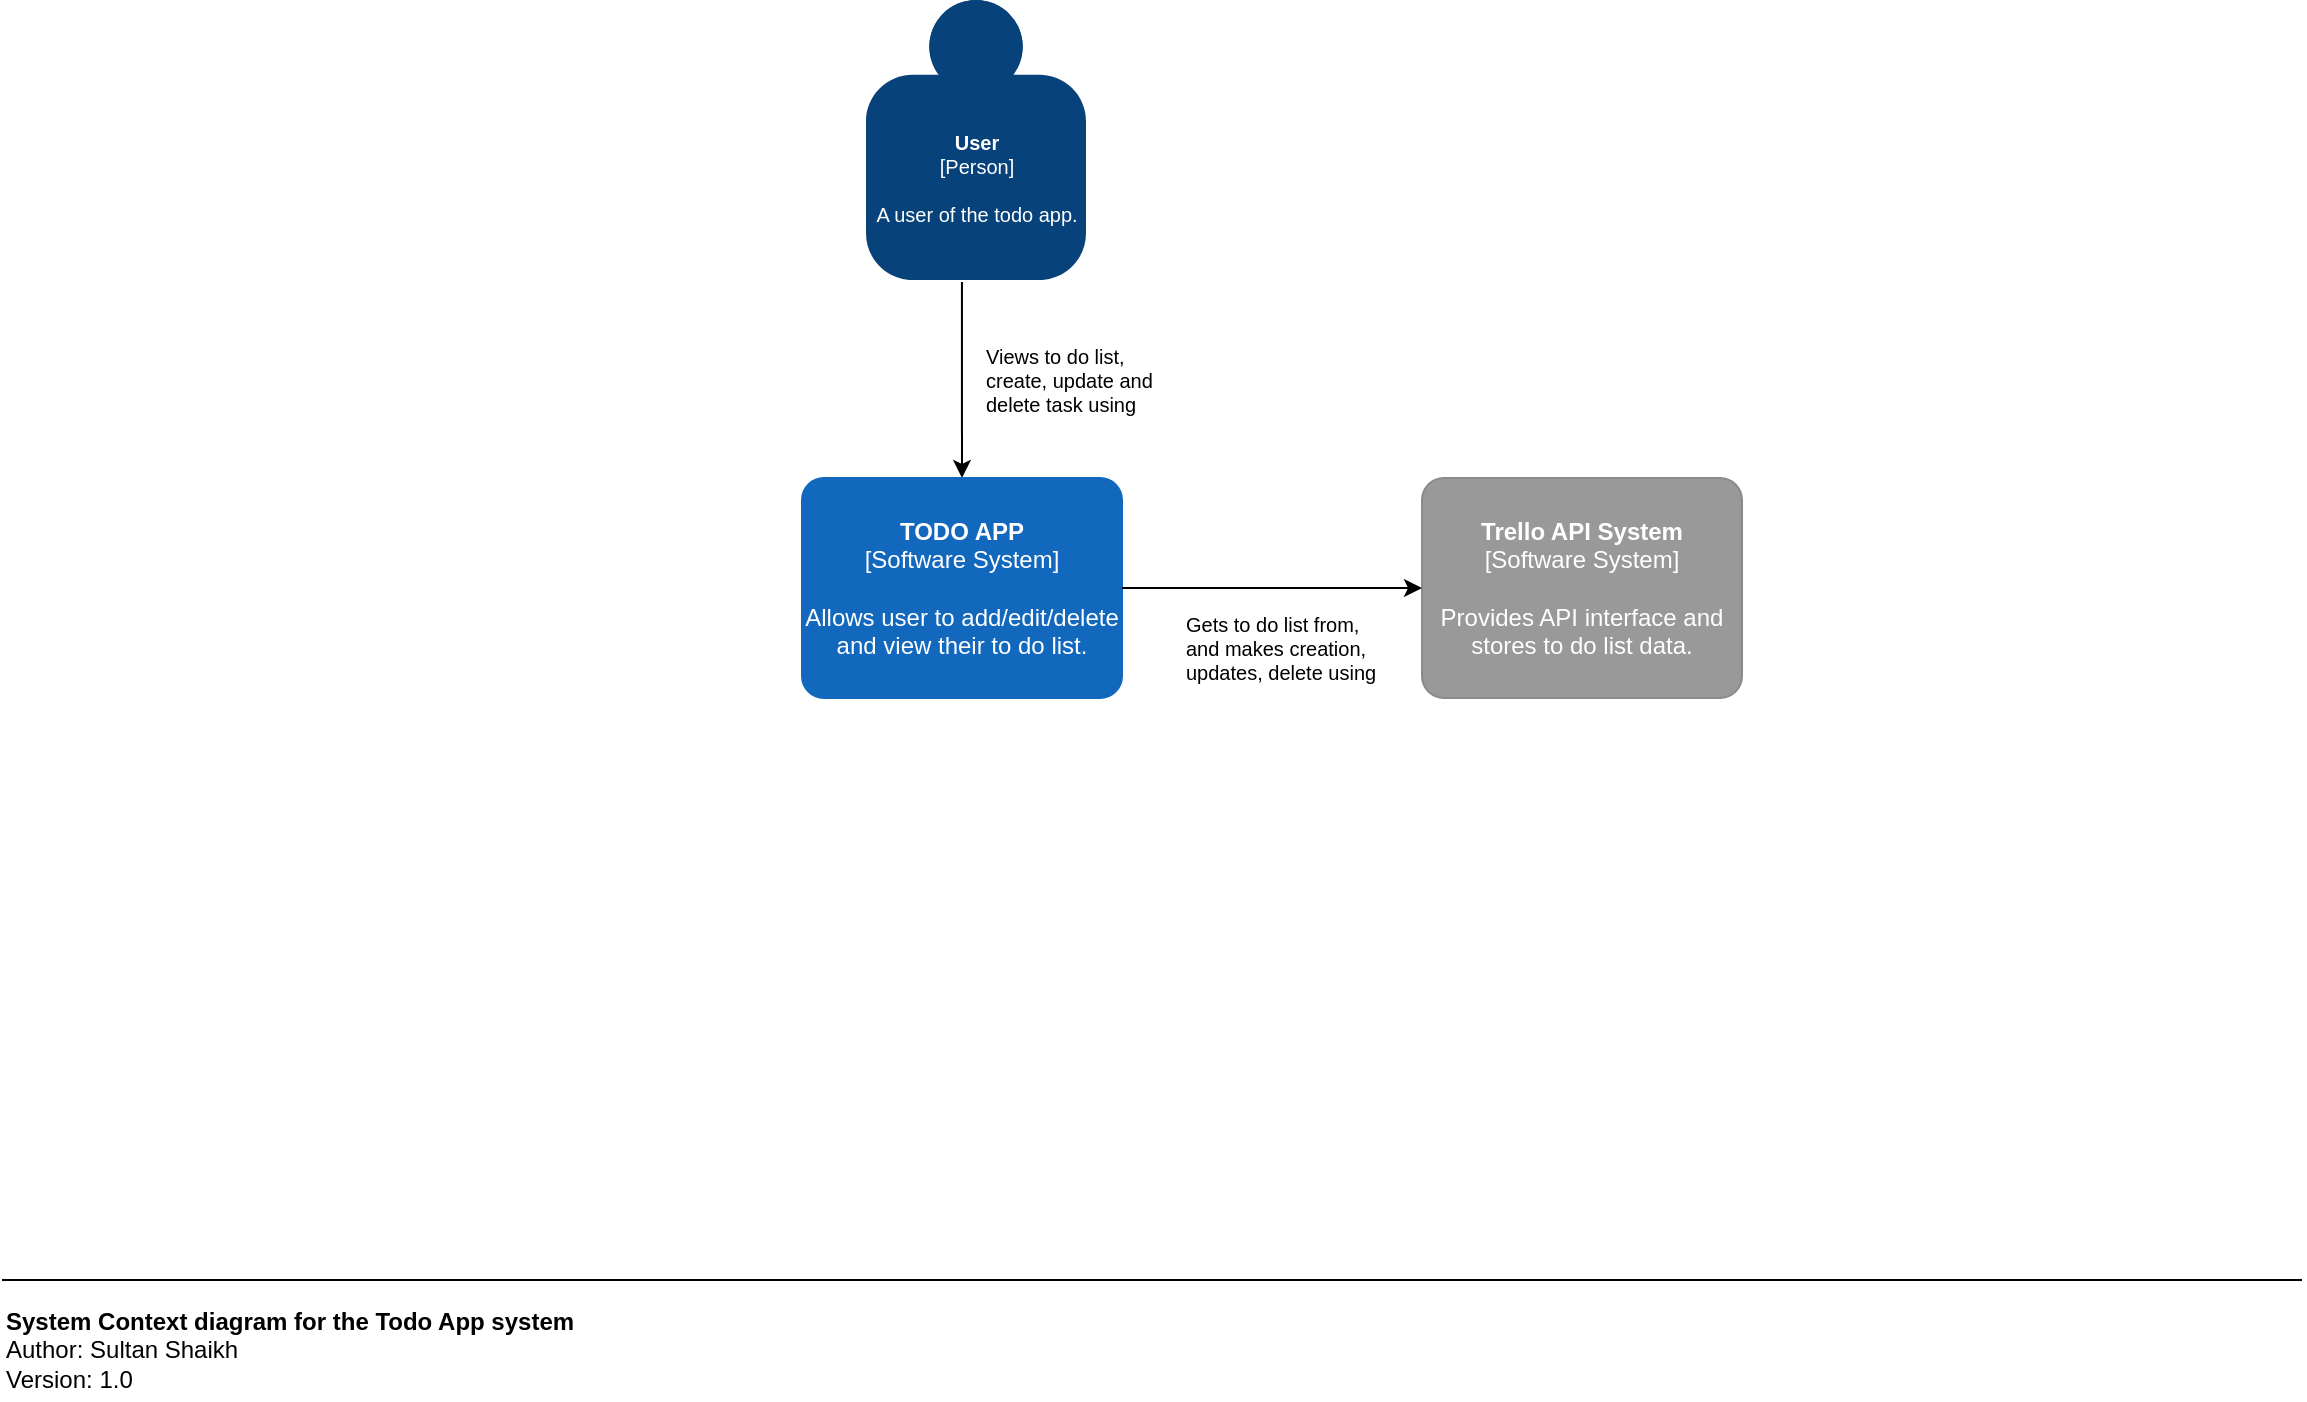 <mxfile version="14.9.2" type="device"><diagram id="kgpKYQtTHZ0yAKxKKP6v" name="Level 1"><mxGraphModel dx="1422" dy="794" grid="1" gridSize="10" guides="1" tooltips="1" connect="1" arrows="1" fold="1" page="1" pageScale="1" pageWidth="1169" pageHeight="827" background="none" math="0" shadow="0"><root><mxCell id="0"/><mxCell id="1" parent="0"/><mxCell id="WAOtAxg8hcei1gkuif1x-11" value="" style="endArrow=classic;html=1;fontSize=10;exitX=0.436;exitY=1.007;exitDx=0;exitDy=0;exitPerimeter=0;entryX=0.5;entryY=0;entryDx=0;entryDy=0;entryPerimeter=0;" edge="1" parent="1" source="WAOtAxg8hcei1gkuif1x-1" target="WAOtAxg8hcei1gkuif1x-2"><mxGeometry width="50" height="50" relative="1" as="geometry"><mxPoint x="150" y="400" as="sourcePoint"/><mxPoint x="488" y="350" as="targetPoint"/></mxGeometry></mxCell><object placeholders="1" c4Name="User" c4Type="Person" c4Description="A user of the todo app." label="&lt;b style=&quot;font-size: 10px;&quot;&gt;%c4Name%&lt;/b&gt;&lt;div style=&quot;font-size: 10px;&quot;&gt;[%c4Type%]&lt;/div&gt;&lt;br style=&quot;font-size: 10px;&quot;&gt;&lt;div style=&quot;font-size: 10px;&quot;&gt;%c4Description%&lt;/div&gt;" id="WAOtAxg8hcei1gkuif1x-1"><mxCell style="html=1;dashed=0;whitespace=wrap;fillColor=#08427b;strokeColor=none;fontColor=#ffffff;shape=mxgraph.c4.person;align=center;metaEdit=1;points=[[0.5,0,0],[1,0.5,0],[1,0.75,0],[0.75,1,0],[0.5,1,0],[0.25,1,0],[0,0.75,0],[0,0.5,0]];metaData={&quot;c4Type&quot;:{&quot;editable&quot;:false}};spacing=2;fontSize=10;" vertex="1" parent="1"><mxGeometry x="442" y="120" width="110.0" height="140" as="geometry"/></mxCell></object><object placeholders="1" c4Name="TODO APP" c4Type="Software System" c4Description="Allows user to add/edit/delete and view their to do list. " label="&lt;b&gt;%c4Name%&lt;/b&gt;&lt;div&gt;[%c4Type%]&lt;/div&gt;&lt;br&gt;&lt;div&gt;%c4Description%&lt;/div&gt;" id="WAOtAxg8hcei1gkuif1x-2"><mxCell style="rounded=1;whiteSpace=wrap;html=1;labelBackgroundColor=none;fillColor=#1168BD;fontColor=#ffffff;align=center;arcSize=10;strokeColor=#1168BD;metaEdit=1;metaData={&quot;c4Type&quot;:{&quot;editable&quot;:false}};points=[[0.25,0,0],[0.5,0,0],[0.75,0,0],[1,0.25,0],[1,0.5,0],[1,0.75,0],[0.75,1,0],[0.5,1,0],[0.25,1,0],[0,0.75,0],[0,0.5,0],[0,0.25,0]];" vertex="1" parent="1"><mxGeometry x="410" y="359" width="160" height="110.0" as="geometry"/></mxCell></object><object placeholders="1" c4Name="Trello API System" c4Type="Software System" c4Description="Provides API interface and stores to do list data." label="&lt;b&gt;%c4Name%&lt;/b&gt;&lt;div&gt;[%c4Type%]&lt;/div&gt;&lt;br&gt;&lt;div&gt;%c4Description%&lt;/div&gt;" id="WAOtAxg8hcei1gkuif1x-5"><mxCell style="rounded=1;whiteSpace=wrap;html=1;labelBackgroundColor=none;fillColor=#999999;fontColor=#ffffff;align=center;arcSize=10;strokeColor=#8A8A8A;metaEdit=1;metaData={&quot;c4Type&quot;:{&quot;editable&quot;:false}};points=[[0.25,0,0],[0.5,0,0],[0.75,0,0],[1,0.25,0],[1,0.5,0],[1,0.75,0],[0.75,1,0],[0.5,1,0],[0.25,1,0],[0,0.75,0],[0,0.5,0],[0,0.25,0]];" vertex="1" parent="1"><mxGeometry x="720" y="359" width="160" height="110.0" as="geometry"/></mxCell></object><mxCell id="WAOtAxg8hcei1gkuif1x-6" value="&lt;b&gt;System Context diagram for the Todo App system&lt;/b&gt;&lt;br&gt;Author: Sultan Shaikh&lt;br&gt;Version: 1.0" style="text;html=1;strokeColor=none;fillColor=none;align=left;verticalAlign=middle;whiteSpace=wrap;rounded=0;labelBorderColor=none;" vertex="1" parent="1"><mxGeometry x="10" y="770" width="350" height="50" as="geometry"/></mxCell><mxCell id="WAOtAxg8hcei1gkuif1x-9" value="" style="endArrow=none;html=1;" edge="1" parent="1"><mxGeometry width="50" height="50" relative="1" as="geometry"><mxPoint x="1160" y="760" as="sourcePoint"/><mxPoint x="10" y="760" as="targetPoint"/></mxGeometry></mxCell><mxCell id="WAOtAxg8hcei1gkuif1x-12" value="" style="endArrow=classic;html=1;fontSize=10;exitX=1;exitY=0.5;exitDx=0;exitDy=0;exitPerimeter=0;entryX=0;entryY=0.5;entryDx=0;entryDy=0;entryPerimeter=0;" edge="1" parent="1" source="WAOtAxg8hcei1gkuif1x-2" target="WAOtAxg8hcei1gkuif1x-5"><mxGeometry width="50" height="50" relative="1" as="geometry"><mxPoint x="680" y="600" as="sourcePoint"/><mxPoint x="730" y="550" as="targetPoint"/></mxGeometry></mxCell><mxCell id="WAOtAxg8hcei1gkuif1x-13" value="Views to do list, create, update and delete task using" style="text;html=1;strokeColor=none;fillColor=none;align=left;verticalAlign=middle;whiteSpace=wrap;rounded=0;fontSize=10;" vertex="1" parent="1"><mxGeometry x="500" y="280" width="100" height="60" as="geometry"/></mxCell><mxCell id="WAOtAxg8hcei1gkuif1x-17" value="Gets to do list from, and makes creation, updates, delete using&amp;nbsp;" style="text;html=1;strokeColor=none;fillColor=none;align=left;verticalAlign=middle;whiteSpace=wrap;rounded=0;fontSize=10;" vertex="1" parent="1"><mxGeometry x="600" y="414" width="100" height="60" as="geometry"/></mxCell></root></mxGraphModel></diagram></mxfile>